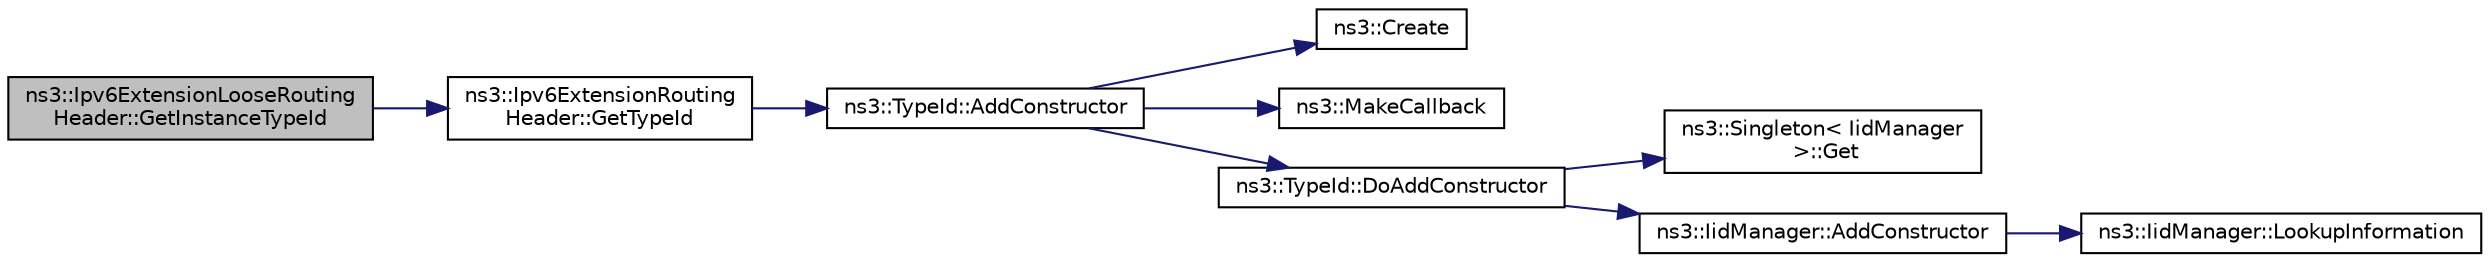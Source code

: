 digraph "ns3::Ipv6ExtensionLooseRoutingHeader::GetInstanceTypeId"
{
  edge [fontname="Helvetica",fontsize="10",labelfontname="Helvetica",labelfontsize="10"];
  node [fontname="Helvetica",fontsize="10",shape=record];
  rankdir="LR";
  Node1 [label="ns3::Ipv6ExtensionLooseRouting\lHeader::GetInstanceTypeId",height=0.2,width=0.4,color="black", fillcolor="grey75", style="filled", fontcolor="black"];
  Node1 -> Node2 [color="midnightblue",fontsize="10",style="solid"];
  Node2 [label="ns3::Ipv6ExtensionRouting\lHeader::GetTypeId",height=0.2,width=0.4,color="black", fillcolor="white", style="filled",URL="$d6/d67/classns3_1_1Ipv6ExtensionRoutingHeader.html#a8104bc8366b0fbe851a3566302caf8dd",tooltip="Get the type identificator. "];
  Node2 -> Node3 [color="midnightblue",fontsize="10",style="solid"];
  Node3 [label="ns3::TypeId::AddConstructor",height=0.2,width=0.4,color="black", fillcolor="white", style="filled",URL="$d6/d11/classns3_1_1TypeId.html#a06aaf693dc4dbe69b805d942c893ee64"];
  Node3 -> Node4 [color="midnightblue",fontsize="10",style="solid"];
  Node4 [label="ns3::Create",height=0.2,width=0.4,color="black", fillcolor="white", style="filled",URL="$d2/df2/group__ptr.html#ga0406dd2d929ceac05ce39d4579fa3e4b"];
  Node3 -> Node5 [color="midnightblue",fontsize="10",style="solid"];
  Node5 [label="ns3::MakeCallback",height=0.2,width=0.4,color="black", fillcolor="white", style="filled",URL="$dd/de0/group__makecallbackmemptr.html#ga9376283685aa99d204048d6a4b7610a4"];
  Node3 -> Node6 [color="midnightblue",fontsize="10",style="solid"];
  Node6 [label="ns3::TypeId::DoAddConstructor",height=0.2,width=0.4,color="black", fillcolor="white", style="filled",URL="$d6/d11/classns3_1_1TypeId.html#aff073e36c2bf066811b30f6db69fe2ba"];
  Node6 -> Node7 [color="midnightblue",fontsize="10",style="solid"];
  Node7 [label="ns3::Singleton\< IidManager\l \>::Get",height=0.2,width=0.4,color="black", fillcolor="white", style="filled",URL="$d8/d77/classns3_1_1Singleton.html#a80a2cd3c25a27ea72add7a9f7a141ffa"];
  Node6 -> Node8 [color="midnightblue",fontsize="10",style="solid"];
  Node8 [label="ns3::IidManager::AddConstructor",height=0.2,width=0.4,color="black", fillcolor="white", style="filled",URL="$d4/d1c/classns3_1_1IidManager.html#a6073021a59ff1150ab155230c52c5b98"];
  Node8 -> Node9 [color="midnightblue",fontsize="10",style="solid"];
  Node9 [label="ns3::IidManager::LookupInformation",height=0.2,width=0.4,color="black", fillcolor="white", style="filled",URL="$d4/d1c/classns3_1_1IidManager.html#a6b1f4ba2815dba27a377e8a8db2384cf"];
}
